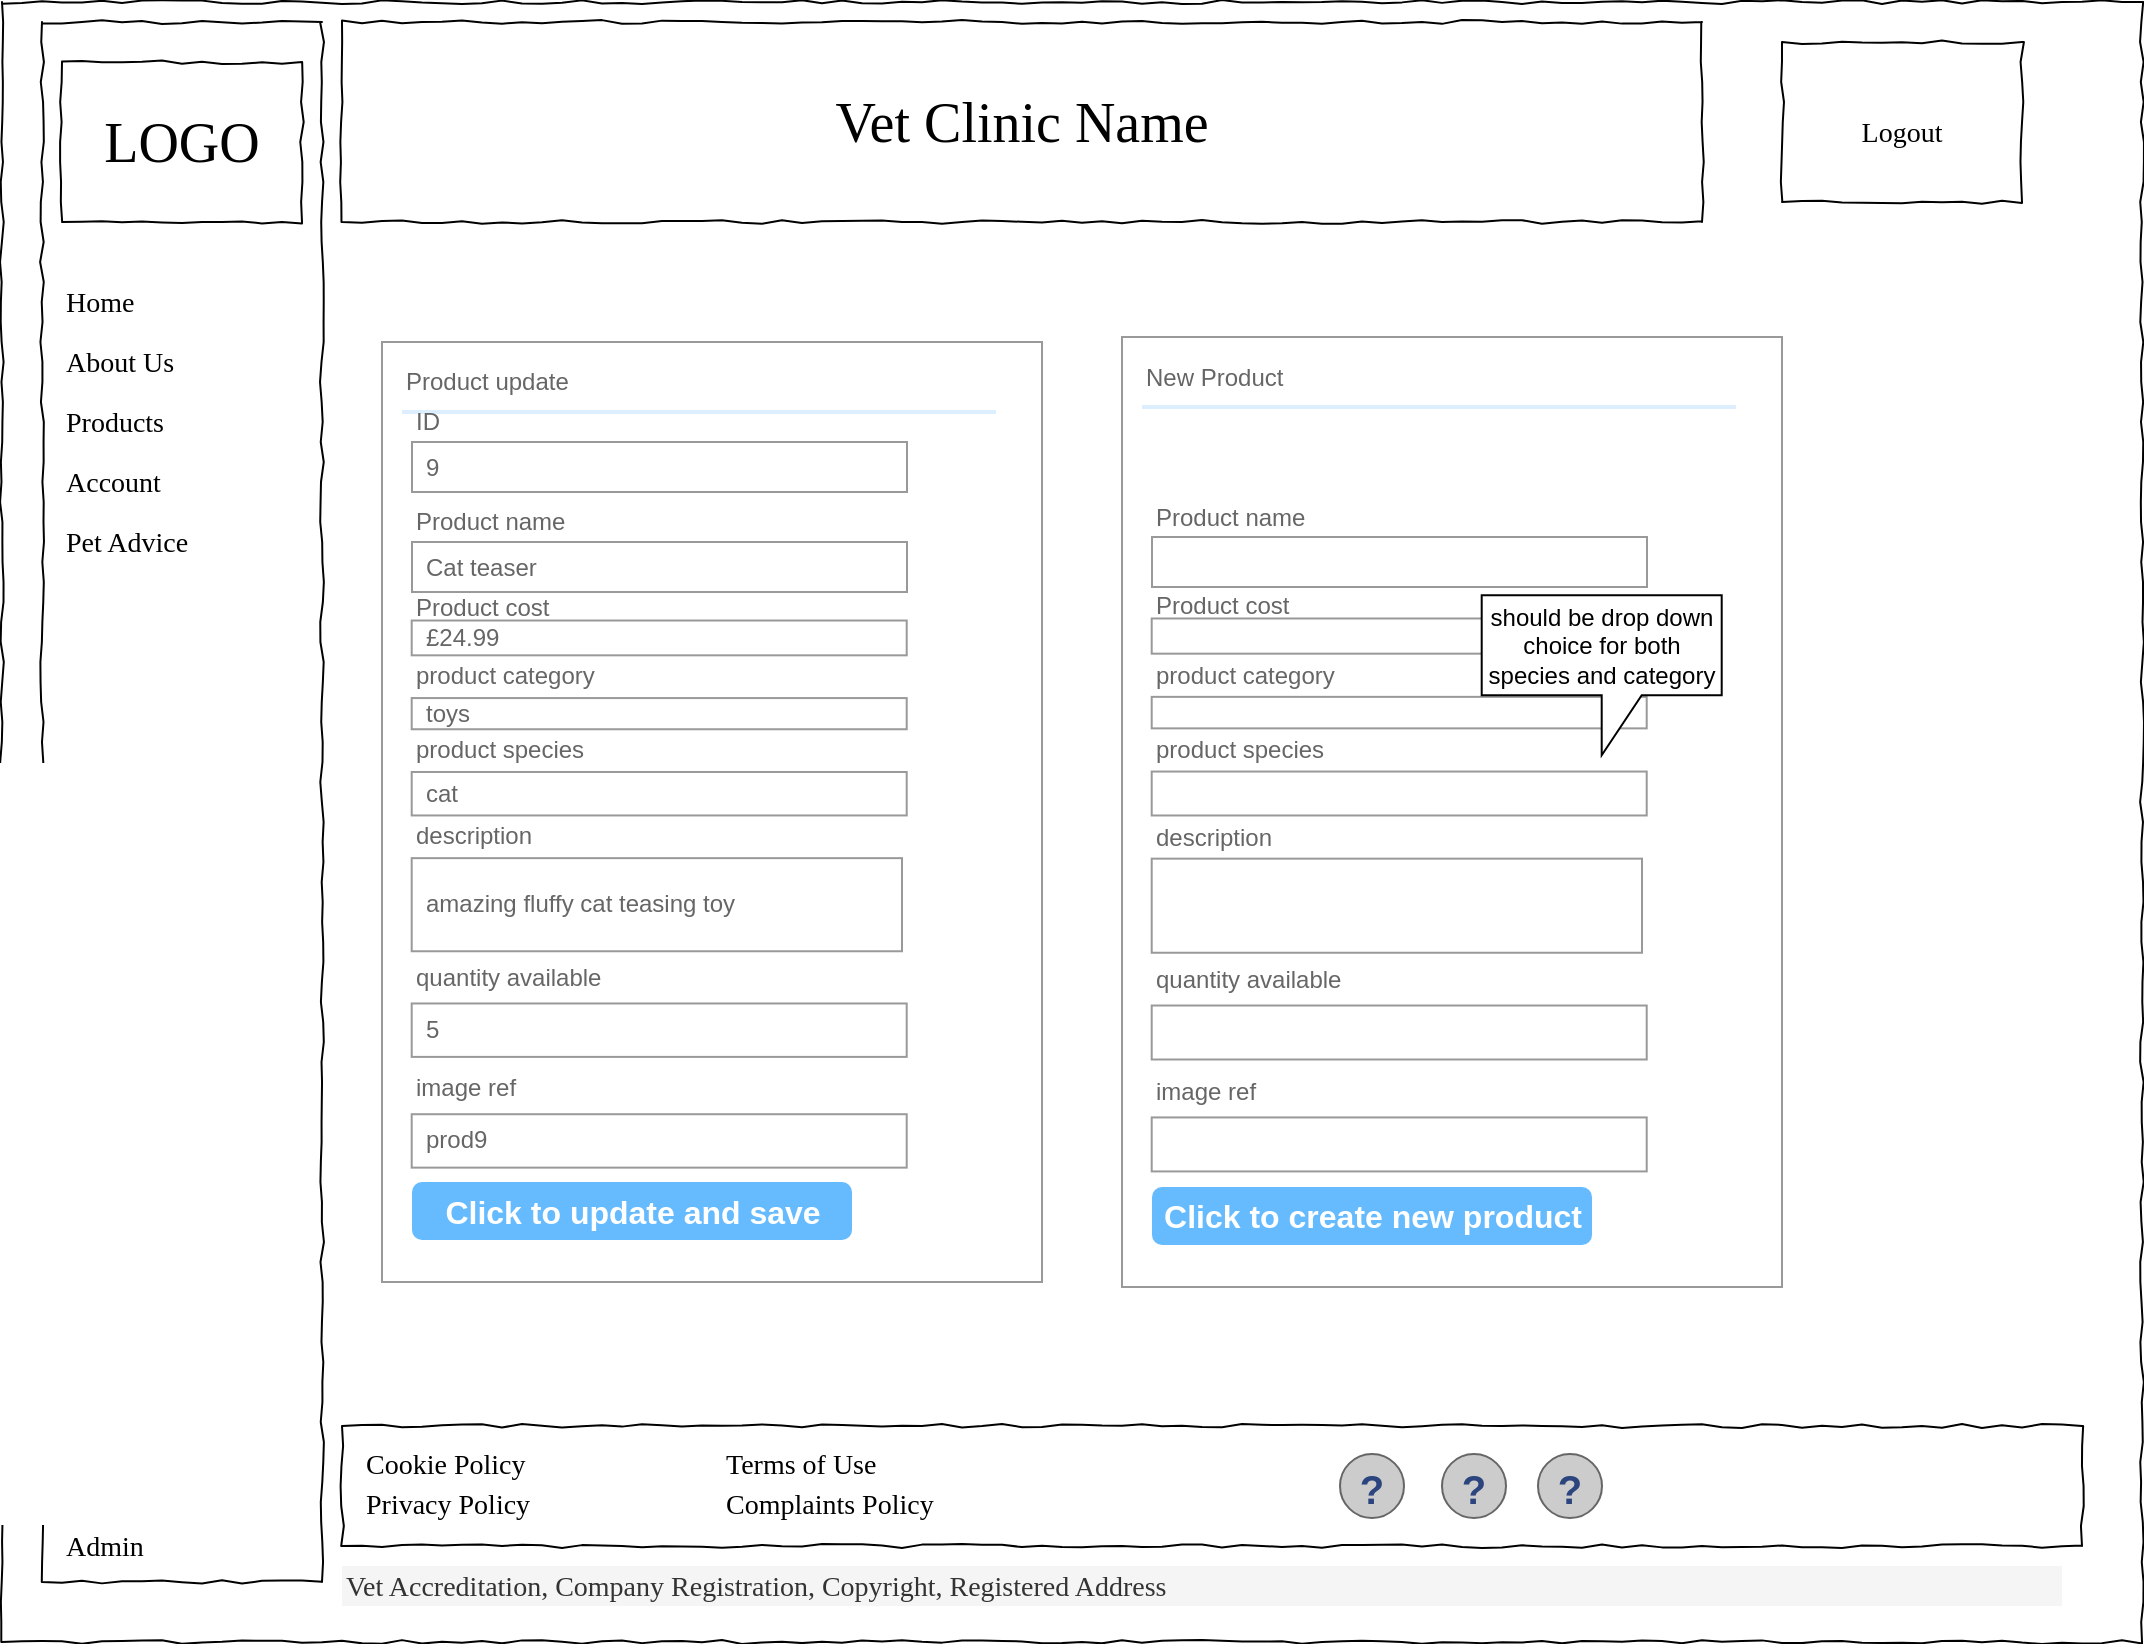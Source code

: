 <mxfile version="21.2.1" type="device">
  <diagram name="Page-1" id="03018318-947c-dd8e-b7a3-06fadd420f32">
    <mxGraphModel dx="1034" dy="430" grid="1" gridSize="10" guides="1" tooltips="1" connect="1" arrows="1" fold="1" page="1" pageScale="1" pageWidth="1100" pageHeight="850" background="none" math="0" shadow="0">
      <root>
        <mxCell id="0" />
        <mxCell id="1" parent="0" />
        <mxCell id="677b7b8949515195-1" value="" style="whiteSpace=wrap;html=1;rounded=0;shadow=0;labelBackgroundColor=none;strokeColor=#000000;strokeWidth=1;fillColor=none;fontFamily=Verdana;fontSize=12;fontColor=#000000;align=center;comic=1;" parent="1" vertex="1">
          <mxGeometry x="10" y="20" width="1070" height="820" as="geometry" />
        </mxCell>
        <mxCell id="677b7b8949515195-8" value="" style="whiteSpace=wrap;html=1;rounded=0;shadow=0;labelBackgroundColor=none;strokeWidth=1;fillColor=none;fontFamily=Verdana;fontSize=12;align=center;comic=1;" parent="1" vertex="1">
          <mxGeometry x="30" y="30" width="140" height="780" as="geometry" />
        </mxCell>
        <mxCell id="qz_svecnsdqs3by7-r_0-2" value="Vet Clinic Name" style="whiteSpace=wrap;html=1;rounded=0;shadow=0;labelBackgroundColor=none;strokeWidth=1;fontFamily=Verdana;fontSize=28;align=center;comic=1;" parent="1" vertex="1">
          <mxGeometry x="180" y="30" width="680" height="100" as="geometry" />
        </mxCell>
        <mxCell id="qz_svecnsdqs3by7-r_0-8" value="" style="whiteSpace=wrap;html=1;rounded=0;shadow=0;labelBackgroundColor=none;strokeWidth=1;fontFamily=Verdana;fontSize=28;align=center;comic=1;" parent="1" vertex="1">
          <mxGeometry x="180" y="732" width="870" height="60" as="geometry" />
        </mxCell>
        <mxCell id="qz_svecnsdqs3by7-r_0-9" value="" style="verticalLabelPosition=bottom;shadow=0;dashed=0;align=center;html=1;verticalAlign=top;strokeWidth=1;shape=mxgraph.mockup.misc.help_icon;" parent="1" vertex="1">
          <mxGeometry x="730" y="746" width="32" height="32" as="geometry" />
        </mxCell>
        <mxCell id="qz_svecnsdqs3by7-r_0-10" value="" style="verticalLabelPosition=bottom;shadow=0;dashed=0;align=center;html=1;verticalAlign=top;strokeWidth=1;shape=mxgraph.mockup.misc.help_icon;" parent="1" vertex="1">
          <mxGeometry x="679" y="746" width="32" height="32" as="geometry" />
        </mxCell>
        <mxCell id="qz_svecnsdqs3by7-r_0-11" value="" style="verticalLabelPosition=bottom;shadow=0;dashed=0;align=center;html=1;verticalAlign=top;strokeWidth=1;shape=mxgraph.mockup.misc.help_icon;" parent="1" vertex="1">
          <mxGeometry x="778" y="746" width="32" height="32" as="geometry" />
        </mxCell>
        <mxCell id="qz_svecnsdqs3by7-r_0-12" value="Cookie Policy" style="text;html=1;points=[];align=left;verticalAlign=top;spacingTop=-4;fontSize=14;fontFamily=Verdana" parent="1" vertex="1">
          <mxGeometry x="190" y="741" width="100" height="20" as="geometry" />
        </mxCell>
        <mxCell id="qz_svecnsdqs3by7-r_0-13" value="Vet Accreditation, Company Registration, Copyright, Registered Address" style="text;html=1;points=[];align=left;verticalAlign=top;spacingTop=-4;fontSize=14;fontFamily=Verdana;fillColor=#f5f5f5;fontColor=#333333;strokeColor=none;" parent="1" vertex="1">
          <mxGeometry x="180" y="802" width="860" height="20" as="geometry" />
        </mxCell>
        <mxCell id="qz_svecnsdqs3by7-r_0-14" value="Privacy Policy" style="text;html=1;points=[];align=left;verticalAlign=top;spacingTop=-4;fontSize=14;fontFamily=Verdana" parent="1" vertex="1">
          <mxGeometry x="190" y="761" width="100" height="20" as="geometry" />
        </mxCell>
        <mxCell id="qz_svecnsdqs3by7-r_0-15" value="Terms of Use" style="text;html=1;points=[];align=left;verticalAlign=top;spacingTop=-4;fontSize=14;fontFamily=Verdana" parent="1" vertex="1">
          <mxGeometry x="370" y="741" width="100" height="20" as="geometry" />
        </mxCell>
        <mxCell id="qz_svecnsdqs3by7-r_0-16" value="Complaints Policy" style="text;html=1;points=[];align=left;verticalAlign=top;spacingTop=-4;fontSize=14;fontFamily=Verdana" parent="1" vertex="1">
          <mxGeometry x="370" y="761" width="100" height="20" as="geometry" />
        </mxCell>
        <mxCell id="qz_svecnsdqs3by7-r_0-17" value="&lt;div align=&quot;center&quot;&gt;&lt;font style=&quot;font-size: 14px;&quot;&gt;Logout&lt;/font&gt;&lt;/div&gt;" style="whiteSpace=wrap;html=1;rounded=0;shadow=0;labelBackgroundColor=none;strokeWidth=1;fontFamily=Verdana;fontSize=28;align=center;comic=1;" parent="1" vertex="1">
          <mxGeometry x="900" y="40" width="120" height="80" as="geometry" />
        </mxCell>
        <mxCell id="qz_svecnsdqs3by7-r_0-18" value="LOGO" style="whiteSpace=wrap;html=1;rounded=0;shadow=0;labelBackgroundColor=none;strokeWidth=1;fontFamily=Verdana;fontSize=28;align=center;comic=1;" parent="1" vertex="1">
          <mxGeometry x="40" y="50" width="120" height="80" as="geometry" />
        </mxCell>
        <mxCell id="qz_svecnsdqs3by7-r_0-19" value="Home" style="text;html=1;points=[];align=left;verticalAlign=top;spacingTop=-4;fontSize=14;fontFamily=Verdana" parent="1" vertex="1">
          <mxGeometry x="40" y="160" width="110" height="20" as="geometry" />
        </mxCell>
        <mxCell id="qz_svecnsdqs3by7-r_0-20" value="About Us" style="text;html=1;points=[];align=left;verticalAlign=top;spacingTop=-4;fontSize=14;fontFamily=Verdana" parent="1" vertex="1">
          <mxGeometry x="40" y="190" width="110" height="20" as="geometry" />
        </mxCell>
        <mxCell id="qz_svecnsdqs3by7-r_0-21" value="Products" style="text;html=1;points=[];align=left;verticalAlign=top;spacingTop=-4;fontSize=14;fontFamily=Verdana" parent="1" vertex="1">
          <mxGeometry x="40" y="220" width="110" height="20" as="geometry" />
        </mxCell>
        <mxCell id="qz_svecnsdqs3by7-r_0-22" value="Account" style="text;html=1;points=[];align=left;verticalAlign=top;spacingTop=-4;fontSize=14;fontFamily=Verdana" parent="1" vertex="1">
          <mxGeometry x="40" y="250" width="110" height="20" as="geometry" />
        </mxCell>
        <mxCell id="qz_svecnsdqs3by7-r_0-23" value="Pet Advice" style="text;html=1;points=[];align=left;verticalAlign=top;spacingTop=-4;fontSize=14;fontFamily=Verdana" parent="1" vertex="1">
          <mxGeometry x="40" y="280" width="110" height="20" as="geometry" />
        </mxCell>
        <mxCell id="qz_svecnsdqs3by7-r_0-25" value="Admin" style="text;html=1;points=[];align=left;verticalAlign=top;spacingTop=-4;fontSize=14;fontFamily=Verdana" parent="1" vertex="1">
          <mxGeometry x="40" y="782" width="110" height="20" as="geometry" />
        </mxCell>
        <mxCell id="jpjo5LjJ9VRGCp0pwDF1-49" value="" style="strokeWidth=1;shadow=0;dashed=0;align=center;html=1;shape=mxgraph.mockup.forms.rrect;rSize=0;strokeColor=#999999;fillColor=#ffffff;movable=1;resizable=1;rotatable=1;deletable=1;editable=1;locked=0;connectable=1;" parent="1" vertex="1">
          <mxGeometry x="200" y="190" width="330" height="470" as="geometry" />
        </mxCell>
        <mxCell id="jpjo5LjJ9VRGCp0pwDF1-50" value="Product update" style="strokeWidth=1;shadow=0;dashed=0;align=center;html=1;shape=mxgraph.mockup.forms.anchor;fontSize=12;fontColor=#666666;align=left;resizeWidth=1;spacingLeft=0;" parent="jpjo5LjJ9VRGCp0pwDF1-49" vertex="1">
          <mxGeometry width="165" height="20" relative="1" as="geometry">
            <mxPoint x="10" y="10" as="offset" />
          </mxGeometry>
        </mxCell>
        <mxCell id="jpjo5LjJ9VRGCp0pwDF1-51" value="" style="shape=line;strokeColor=#ddeeff;strokeWidth=2;html=1;resizeWidth=1;" parent="jpjo5LjJ9VRGCp0pwDF1-49" vertex="1">
          <mxGeometry width="297" height="10" relative="1" as="geometry">
            <mxPoint x="10" y="30" as="offset" />
          </mxGeometry>
        </mxCell>
        <mxCell id="jpjo5LjJ9VRGCp0pwDF1-52" value="ID" style="strokeWidth=1;shadow=0;dashed=0;align=center;html=1;shape=mxgraph.mockup.forms.anchor;fontSize=12;fontColor=#666666;align=left;resizeWidth=1;spacingLeft=0;" parent="jpjo5LjJ9VRGCp0pwDF1-49" vertex="1">
          <mxGeometry width="165" height="20" relative="1" as="geometry">
            <mxPoint x="15" y="30" as="offset" />
          </mxGeometry>
        </mxCell>
        <mxCell id="jpjo5LjJ9VRGCp0pwDF1-53" value="9" style="strokeWidth=1;shadow=0;dashed=0;align=center;html=1;shape=mxgraph.mockup.forms.rrect;rSize=0;strokeColor=#999999;fontColor=#666666;align=left;spacingLeft=5;resizeWidth=1;" parent="jpjo5LjJ9VRGCp0pwDF1-49" vertex="1">
          <mxGeometry width="247.5" height="25" relative="1" as="geometry">
            <mxPoint x="15" y="50" as="offset" />
          </mxGeometry>
        </mxCell>
        <mxCell id="jpjo5LjJ9VRGCp0pwDF1-54" value="Product name" style="strokeWidth=1;shadow=0;dashed=0;align=center;html=1;shape=mxgraph.mockup.forms.anchor;fontSize=12;fontColor=#666666;align=left;resizeWidth=1;spacingLeft=0;" parent="jpjo5LjJ9VRGCp0pwDF1-49" vertex="1">
          <mxGeometry width="165" height="20" relative="1" as="geometry">
            <mxPoint x="15" y="80" as="offset" />
          </mxGeometry>
        </mxCell>
        <mxCell id="jpjo5LjJ9VRGCp0pwDF1-55" value="Cat teaser" style="strokeWidth=1;shadow=0;dashed=0;align=center;html=1;shape=mxgraph.mockup.forms.rrect;rSize=0;strokeColor=#999999;fontColor=#666666;align=left;spacingLeft=5;resizeWidth=1;" parent="jpjo5LjJ9VRGCp0pwDF1-49" vertex="1">
          <mxGeometry width="247.5" height="25" relative="1" as="geometry">
            <mxPoint x="15" y="100" as="offset" />
          </mxGeometry>
        </mxCell>
        <mxCell id="jpjo5LjJ9VRGCp0pwDF1-56" value="Click to update and save" style="strokeWidth=1;shadow=0;dashed=0;align=center;html=1;shape=mxgraph.mockup.forms.rrect;rSize=5;strokeColor=none;fontColor=#ffffff;fillColor=#66bbff;fontSize=16;fontStyle=1;" parent="jpjo5LjJ9VRGCp0pwDF1-49" vertex="1">
          <mxGeometry y="1" width="220" height="29" relative="1" as="geometry">
            <mxPoint x="15" y="-50" as="offset" />
          </mxGeometry>
        </mxCell>
        <mxCell id="jpjo5LjJ9VRGCp0pwDF1-61" value="Product cost" style="strokeWidth=1;shadow=0;dashed=0;align=center;html=1;shape=mxgraph.mockup.forms.anchor;fontSize=12;fontColor=#666666;align=left;resizeWidth=1;spacingLeft=0;" parent="jpjo5LjJ9VRGCp0pwDF1-49" vertex="1">
          <mxGeometry x="14.85" y="117.498" width="189.75" height="31.333" as="geometry" />
        </mxCell>
        <mxCell id="jpjo5LjJ9VRGCp0pwDF1-62" value="£24.99" style="strokeWidth=1;shadow=0;dashed=0;align=center;html=1;shape=mxgraph.mockup.forms.rrect;rSize=0;strokeColor=#999999;fontColor=#666666;align=left;spacingLeft=5;resizeWidth=1;" parent="jpjo5LjJ9VRGCp0pwDF1-49" vertex="1">
          <mxGeometry x="14.85" y="139.259" width="247.5" height="17.407" as="geometry" />
        </mxCell>
        <mxCell id="jpjo5LjJ9VRGCp0pwDF1-63" value="product category" style="strokeWidth=1;shadow=0;dashed=0;align=center;html=1;shape=mxgraph.mockup.forms.anchor;fontSize=12;fontColor=#666666;align=left;resizeWidth=1;spacingLeft=0;" parent="jpjo5LjJ9VRGCp0pwDF1-49" vertex="1">
          <mxGeometry x="14.85" y="156.67" width="165" height="21.364" as="geometry" />
        </mxCell>
        <mxCell id="jpjo5LjJ9VRGCp0pwDF1-64" value="toys" style="strokeWidth=1;shadow=0;dashed=0;align=center;html=1;shape=mxgraph.mockup.forms.rrect;rSize=0;strokeColor=#999999;fontColor=#666666;align=left;spacingLeft=5;resizeWidth=1;" parent="jpjo5LjJ9VRGCp0pwDF1-49" vertex="1">
          <mxGeometry x="14.85" y="178.034" width="247.5" height="15.588" as="geometry" />
        </mxCell>
        <mxCell id="jpjo5LjJ9VRGCp0pwDF1-79" value="product species" style="strokeWidth=1;shadow=0;dashed=0;align=center;html=1;shape=mxgraph.mockup.forms.anchor;fontSize=12;fontColor=#666666;align=left;resizeWidth=1;spacingLeft=0;" parent="jpjo5LjJ9VRGCp0pwDF1-49" vertex="1">
          <mxGeometry x="14.85" y="193.624" width="165" height="21.364" as="geometry" />
        </mxCell>
        <mxCell id="jpjo5LjJ9VRGCp0pwDF1-80" value="cat" style="strokeWidth=1;shadow=0;dashed=0;align=center;html=1;shape=mxgraph.mockup.forms.rrect;rSize=0;strokeColor=#999999;fontColor=#666666;align=left;spacingLeft=5;resizeWidth=1;" parent="jpjo5LjJ9VRGCp0pwDF1-49" vertex="1">
          <mxGeometry x="14.85" y="214.99" width="247.5" height="21.733" as="geometry" />
        </mxCell>
        <mxCell id="jpjo5LjJ9VRGCp0pwDF1-81" value="description" style="strokeWidth=1;shadow=0;dashed=0;align=center;html=1;shape=mxgraph.mockup.forms.anchor;fontSize=12;fontColor=#666666;align=left;resizeWidth=1;spacingLeft=0;" parent="jpjo5LjJ9VRGCp0pwDF1-49" vertex="1">
          <mxGeometry x="14.85" y="236.726" width="165" height="21.364" as="geometry" />
        </mxCell>
        <mxCell id="jpjo5LjJ9VRGCp0pwDF1-82" value="amazing fluffy cat teasing toy" style="strokeWidth=1;shadow=0;dashed=0;align=center;html=1;shape=mxgraph.mockup.forms.rrect;rSize=0;strokeColor=#999999;fontColor=#666666;align=left;spacingLeft=5;resizeWidth=1;" parent="jpjo5LjJ9VRGCp0pwDF1-49" vertex="1">
          <mxGeometry x="14.85" y="258.08" width="245.15" height="46.55" as="geometry" />
        </mxCell>
        <mxCell id="HgwQW7kERGZw7Xsp1JHA-1" value="" style="strokeWidth=1;shadow=0;dashed=0;align=center;html=1;shape=mxgraph.mockup.forms.anchor;fontSize=12;fontColor=#666666;align=left;resizeWidth=1;spacingLeft=0;" parent="jpjo5LjJ9VRGCp0pwDF1-49" vertex="1">
          <mxGeometry x="120" y="442.885" width="205" height="23.003" as="geometry" />
        </mxCell>
        <mxCell id="revXnmy1_LbX_69lgtst-1" value="quantity available" style="strokeWidth=1;shadow=0;dashed=0;align=center;html=1;shape=mxgraph.mockup.forms.anchor;fontSize=12;fontColor=#666666;align=left;resizeWidth=1;spacingLeft=0;" parent="jpjo5LjJ9VRGCp0pwDF1-49" vertex="1">
          <mxGeometry x="14.85" y="304.63" width="189.75" height="26.111" as="geometry" />
        </mxCell>
        <mxCell id="revXnmy1_LbX_69lgtst-2" value="5" style="strokeWidth=1;shadow=0;dashed=0;align=center;html=1;shape=mxgraph.mockup.forms.rrect;rSize=0;strokeColor=#999999;fontColor=#666666;align=left;spacingLeft=5;resizeWidth=1;" parent="jpjo5LjJ9VRGCp0pwDF1-49" vertex="1">
          <mxGeometry x="14.85" y="330.741" width="247.5" height="26.705" as="geometry" />
        </mxCell>
        <mxCell id="bTLejFzWvSb_6sI37Uj9-21" value="image ref" style="strokeWidth=1;shadow=0;dashed=0;align=center;html=1;shape=mxgraph.mockup.forms.anchor;fontSize=12;fontColor=#666666;align=left;resizeWidth=1;spacingLeft=0;" vertex="1" parent="jpjo5LjJ9VRGCp0pwDF1-49">
          <mxGeometry x="14.85" y="360.0" width="189.75" height="26.111" as="geometry" />
        </mxCell>
        <mxCell id="bTLejFzWvSb_6sI37Uj9-22" value="prod9" style="strokeWidth=1;shadow=0;dashed=0;align=center;html=1;shape=mxgraph.mockup.forms.rrect;rSize=0;strokeColor=#999999;fontColor=#666666;align=left;spacingLeft=5;resizeWidth=1;" vertex="1" parent="jpjo5LjJ9VRGCp0pwDF1-49">
          <mxGeometry x="14.85" y="386.111" width="247.5" height="26.705" as="geometry" />
        </mxCell>
        <mxCell id="bTLejFzWvSb_6sI37Uj9-23" value="" style="strokeWidth=1;shadow=0;dashed=0;align=center;html=1;shape=mxgraph.mockup.forms.rrect;rSize=0;strokeColor=#999999;fillColor=#ffffff;movable=1;resizable=1;rotatable=1;deletable=1;editable=1;locked=0;connectable=1;" vertex="1" parent="1">
          <mxGeometry x="570" y="187.5" width="330" height="475" as="geometry" />
        </mxCell>
        <mxCell id="bTLejFzWvSb_6sI37Uj9-24" value="New Product" style="strokeWidth=1;shadow=0;dashed=0;align=center;html=1;shape=mxgraph.mockup.forms.anchor;fontSize=12;fontColor=#666666;align=left;resizeWidth=1;spacingLeft=0;" vertex="1" parent="bTLejFzWvSb_6sI37Uj9-23">
          <mxGeometry width="165" height="20" relative="1" as="geometry">
            <mxPoint x="10" y="10" as="offset" />
          </mxGeometry>
        </mxCell>
        <mxCell id="bTLejFzWvSb_6sI37Uj9-25" value="" style="shape=line;strokeColor=#ddeeff;strokeWidth=2;html=1;resizeWidth=1;" vertex="1" parent="bTLejFzWvSb_6sI37Uj9-23">
          <mxGeometry width="297" height="10" relative="1" as="geometry">
            <mxPoint x="10" y="30" as="offset" />
          </mxGeometry>
        </mxCell>
        <mxCell id="bTLejFzWvSb_6sI37Uj9-28" value="Product name" style="strokeWidth=1;shadow=0;dashed=0;align=center;html=1;shape=mxgraph.mockup.forms.anchor;fontSize=12;fontColor=#666666;align=left;resizeWidth=1;spacingLeft=0;" vertex="1" parent="bTLejFzWvSb_6sI37Uj9-23">
          <mxGeometry width="165" height="20" relative="1" as="geometry">
            <mxPoint x="15" y="80" as="offset" />
          </mxGeometry>
        </mxCell>
        <mxCell id="bTLejFzWvSb_6sI37Uj9-29" value="" style="strokeWidth=1;shadow=0;dashed=0;align=center;html=1;shape=mxgraph.mockup.forms.rrect;rSize=0;strokeColor=#999999;fontColor=#666666;align=left;spacingLeft=5;resizeWidth=1;" vertex="1" parent="bTLejFzWvSb_6sI37Uj9-23">
          <mxGeometry width="247.5" height="25" relative="1" as="geometry">
            <mxPoint x="15" y="100" as="offset" />
          </mxGeometry>
        </mxCell>
        <mxCell id="bTLejFzWvSb_6sI37Uj9-30" value="Click to create new product" style="strokeWidth=1;shadow=0;dashed=0;align=center;html=1;shape=mxgraph.mockup.forms.rrect;rSize=5;strokeColor=none;fontColor=#ffffff;fillColor=#66bbff;fontSize=16;fontStyle=1;" vertex="1" parent="bTLejFzWvSb_6sI37Uj9-23">
          <mxGeometry y="1" width="220" height="29" relative="1" as="geometry">
            <mxPoint x="15" y="-50" as="offset" />
          </mxGeometry>
        </mxCell>
        <mxCell id="bTLejFzWvSb_6sI37Uj9-31" value="Product cost" style="strokeWidth=1;shadow=0;dashed=0;align=center;html=1;shape=mxgraph.mockup.forms.anchor;fontSize=12;fontColor=#666666;align=left;resizeWidth=1;spacingLeft=0;" vertex="1" parent="bTLejFzWvSb_6sI37Uj9-23">
          <mxGeometry x="14.85" y="118.748" width="189.75" height="31.667" as="geometry" />
        </mxCell>
        <mxCell id="bTLejFzWvSb_6sI37Uj9-32" value="" style="strokeWidth=1;shadow=0;dashed=0;align=center;html=1;shape=mxgraph.mockup.forms.rrect;rSize=0;strokeColor=#999999;fontColor=#666666;align=left;spacingLeft=5;resizeWidth=1;" vertex="1" parent="bTLejFzWvSb_6sI37Uj9-23">
          <mxGeometry x="14.85" y="140.741" width="247.5" height="17.593" as="geometry" />
        </mxCell>
        <mxCell id="bTLejFzWvSb_6sI37Uj9-33" value="product category" style="strokeWidth=1;shadow=0;dashed=0;align=center;html=1;shape=mxgraph.mockup.forms.anchor;fontSize=12;fontColor=#666666;align=left;resizeWidth=1;spacingLeft=0;" vertex="1" parent="bTLejFzWvSb_6sI37Uj9-23">
          <mxGeometry x="14.85" y="158.337" width="165" height="21.591" as="geometry" />
        </mxCell>
        <mxCell id="bTLejFzWvSb_6sI37Uj9-34" value="" style="strokeWidth=1;shadow=0;dashed=0;align=center;html=1;shape=mxgraph.mockup.forms.rrect;rSize=0;strokeColor=#999999;fontColor=#666666;align=left;spacingLeft=5;resizeWidth=1;" vertex="1" parent="bTLejFzWvSb_6sI37Uj9-23">
          <mxGeometry x="14.85" y="179.928" width="247.5" height="15.754" as="geometry" />
        </mxCell>
        <mxCell id="bTLejFzWvSb_6sI37Uj9-35" value="product species" style="strokeWidth=1;shadow=0;dashed=0;align=center;html=1;shape=mxgraph.mockup.forms.anchor;fontSize=12;fontColor=#666666;align=left;resizeWidth=1;spacingLeft=0;" vertex="1" parent="bTLejFzWvSb_6sI37Uj9-23">
          <mxGeometry x="14.85" y="195.684" width="165" height="21.591" as="geometry" />
        </mxCell>
        <mxCell id="bTLejFzWvSb_6sI37Uj9-36" value="" style="strokeWidth=1;shadow=0;dashed=0;align=center;html=1;shape=mxgraph.mockup.forms.rrect;rSize=0;strokeColor=#999999;fontColor=#666666;align=left;spacingLeft=5;resizeWidth=1;" vertex="1" parent="bTLejFzWvSb_6sI37Uj9-23">
          <mxGeometry x="14.85" y="217.277" width="247.5" height="21.964" as="geometry" />
        </mxCell>
        <mxCell id="bTLejFzWvSb_6sI37Uj9-37" value="description" style="strokeWidth=1;shadow=0;dashed=0;align=center;html=1;shape=mxgraph.mockup.forms.anchor;fontSize=12;fontColor=#666666;align=left;resizeWidth=1;spacingLeft=0;" vertex="1" parent="bTLejFzWvSb_6sI37Uj9-23">
          <mxGeometry x="14.85" y="239.244" width="165" height="21.591" as="geometry" />
        </mxCell>
        <mxCell id="bTLejFzWvSb_6sI37Uj9-38" value="" style="strokeWidth=1;shadow=0;dashed=0;align=center;html=1;shape=mxgraph.mockup.forms.rrect;rSize=0;strokeColor=#999999;fontColor=#666666;align=left;spacingLeft=5;resizeWidth=1;" vertex="1" parent="bTLejFzWvSb_6sI37Uj9-23">
          <mxGeometry x="14.85" y="260.826" width="245.15" height="47.045" as="geometry" />
        </mxCell>
        <mxCell id="bTLejFzWvSb_6sI37Uj9-39" value="" style="strokeWidth=1;shadow=0;dashed=0;align=center;html=1;shape=mxgraph.mockup.forms.anchor;fontSize=12;fontColor=#666666;align=left;resizeWidth=1;spacingLeft=0;" vertex="1" parent="bTLejFzWvSb_6sI37Uj9-23">
          <mxGeometry x="120" y="447.596" width="205" height="23.248" as="geometry" />
        </mxCell>
        <mxCell id="bTLejFzWvSb_6sI37Uj9-40" value="quantity available" style="strokeWidth=1;shadow=0;dashed=0;align=center;html=1;shape=mxgraph.mockup.forms.anchor;fontSize=12;fontColor=#666666;align=left;resizeWidth=1;spacingLeft=0;" vertex="1" parent="bTLejFzWvSb_6sI37Uj9-23">
          <mxGeometry x="14.85" y="307.87" width="189.75" height="26.389" as="geometry" />
        </mxCell>
        <mxCell id="bTLejFzWvSb_6sI37Uj9-41" value="" style="strokeWidth=1;shadow=0;dashed=0;align=center;html=1;shape=mxgraph.mockup.forms.rrect;rSize=0;strokeColor=#999999;fontColor=#666666;align=left;spacingLeft=5;resizeWidth=1;" vertex="1" parent="bTLejFzWvSb_6sI37Uj9-23">
          <mxGeometry x="14.85" y="334.259" width="247.5" height="26.989" as="geometry" />
        </mxCell>
        <mxCell id="bTLejFzWvSb_6sI37Uj9-42" value="image ref" style="strokeWidth=1;shadow=0;dashed=0;align=center;html=1;shape=mxgraph.mockup.forms.anchor;fontSize=12;fontColor=#666666;align=left;resizeWidth=1;spacingLeft=0;" vertex="1" parent="bTLejFzWvSb_6sI37Uj9-23">
          <mxGeometry x="14.85" y="363.829" width="189.75" height="26.389" as="geometry" />
        </mxCell>
        <mxCell id="bTLejFzWvSb_6sI37Uj9-43" value="" style="strokeWidth=1;shadow=0;dashed=0;align=center;html=1;shape=mxgraph.mockup.forms.rrect;rSize=0;strokeColor=#999999;fontColor=#666666;align=left;spacingLeft=5;resizeWidth=1;" vertex="1" parent="bTLejFzWvSb_6sI37Uj9-23">
          <mxGeometry x="14.85" y="390.219" width="247.5" height="26.989" as="geometry" />
        </mxCell>
        <mxCell id="bTLejFzWvSb_6sI37Uj9-44" value="should be drop down choice for both species and category" style="shape=callout;whiteSpace=wrap;html=1;perimeter=calloutPerimeter;" vertex="1" parent="bTLejFzWvSb_6sI37Uj9-23">
          <mxGeometry x="179.85" y="129.13" width="120" height="80" as="geometry" />
        </mxCell>
      </root>
    </mxGraphModel>
  </diagram>
</mxfile>
